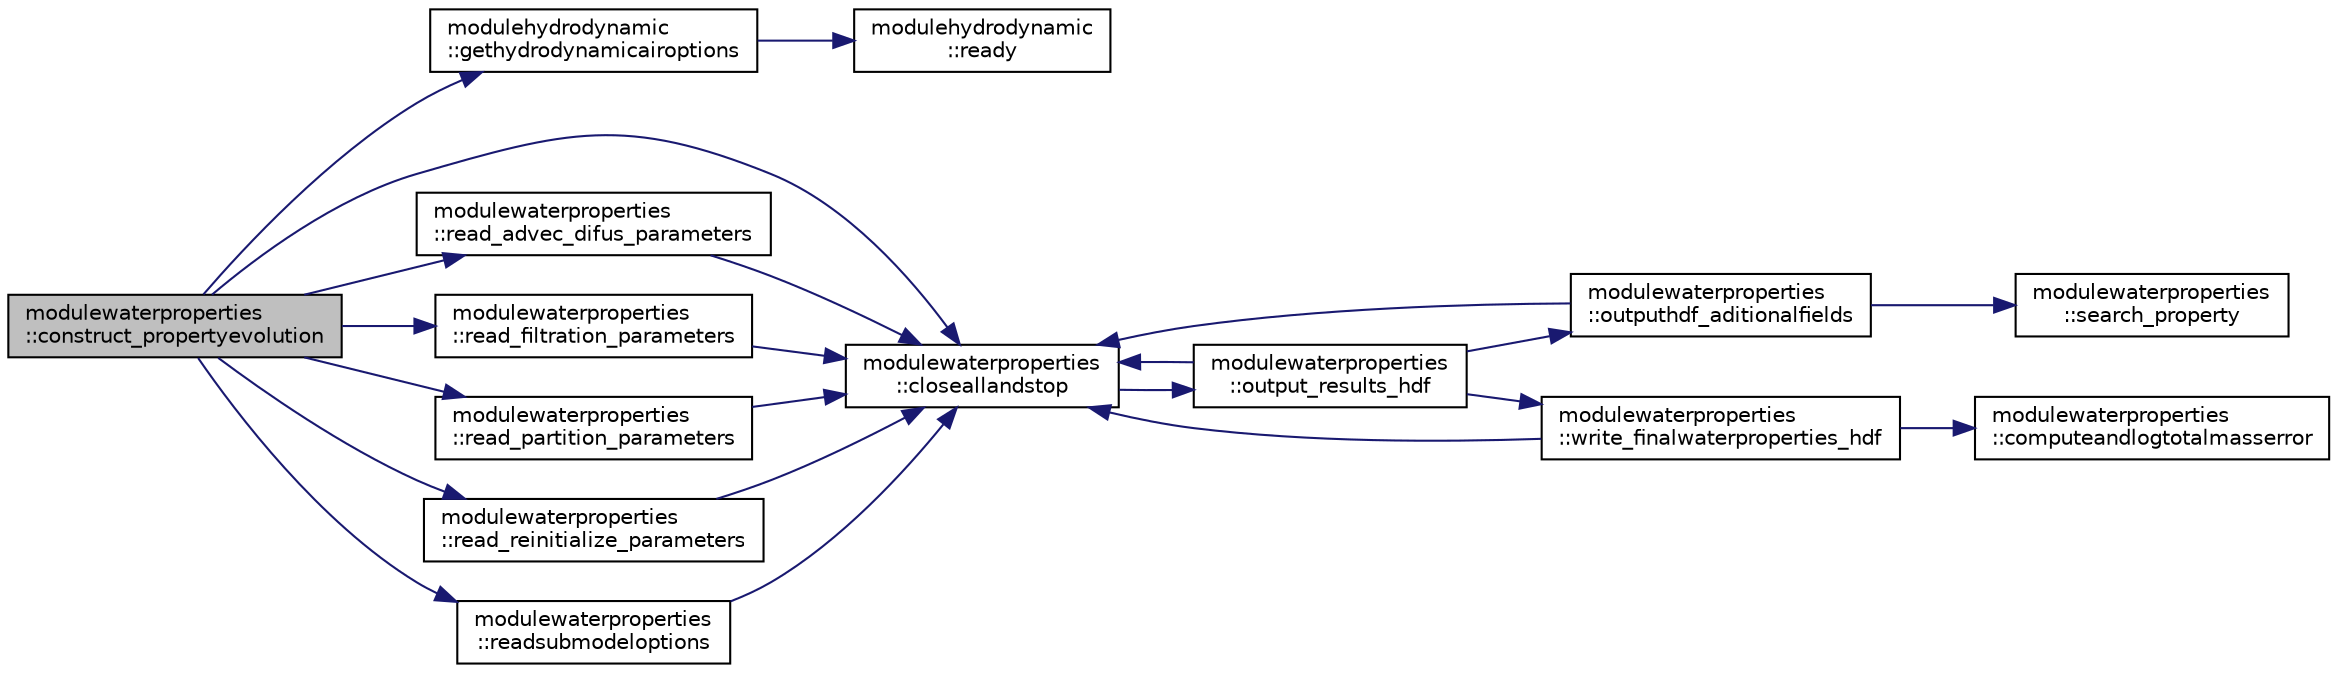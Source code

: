 digraph "modulewaterproperties::construct_propertyevolution"
{
 // LATEX_PDF_SIZE
  edge [fontname="Helvetica",fontsize="10",labelfontname="Helvetica",labelfontsize="10"];
  node [fontname="Helvetica",fontsize="10",shape=record];
  rankdir="LR";
  Node1 [label="modulewaterproperties\l::construct_propertyevolution",height=0.2,width=0.4,color="black", fillcolor="grey75", style="filled", fontcolor="black",tooltip=" "];
  Node1 -> Node2 [color="midnightblue",fontsize="10",style="solid",fontname="Helvetica"];
  Node2 [label="modulewaterproperties\l::closeallandstop",height=0.2,width=0.4,color="black", fillcolor="white", style="filled",URL="$namespacemodulewaterproperties.html#a5bb74dfe4637836633ca6817a4a72758",tooltip=" "];
  Node2 -> Node3 [color="midnightblue",fontsize="10",style="solid",fontname="Helvetica"];
  Node3 [label="modulewaterproperties\l::output_results_hdf",height=0.2,width=0.4,color="black", fillcolor="white", style="filled",URL="$namespacemodulewaterproperties.html#a78143a2ee73e78a6441a03852a7b9f9a",tooltip=" "];
  Node3 -> Node2 [color="midnightblue",fontsize="10",style="solid",fontname="Helvetica"];
  Node3 -> Node4 [color="midnightblue",fontsize="10",style="solid",fontname="Helvetica"];
  Node4 [label="modulewaterproperties\l::outputhdf_aditionalfields",height=0.2,width=0.4,color="black", fillcolor="white", style="filled",URL="$namespacemodulewaterproperties.html#a0e590dc368b505cd9ea918d724d3eee3",tooltip=" "];
  Node4 -> Node2 [color="midnightblue",fontsize="10",style="solid",fontname="Helvetica"];
  Node4 -> Node5 [color="midnightblue",fontsize="10",style="solid",fontname="Helvetica"];
  Node5 [label="modulewaterproperties\l::search_property",height=0.2,width=0.4,color="black", fillcolor="white", style="filled",URL="$namespacemodulewaterproperties.html#ae6b7d758da27fb15faee52b3ed14029d",tooltip=" "];
  Node3 -> Node6 [color="midnightblue",fontsize="10",style="solid",fontname="Helvetica"];
  Node6 [label="modulewaterproperties\l::write_finalwaterproperties_hdf",height=0.2,width=0.4,color="black", fillcolor="white", style="filled",URL="$namespacemodulewaterproperties.html#a2893cea8ca427b1290aeb65593659aa0",tooltip=" "];
  Node6 -> Node2 [color="midnightblue",fontsize="10",style="solid",fontname="Helvetica"];
  Node6 -> Node7 [color="midnightblue",fontsize="10",style="solid",fontname="Helvetica"];
  Node7 [label="modulewaterproperties\l::computeandlogtotalmasserror",height=0.2,width=0.4,color="black", fillcolor="white", style="filled",URL="$namespacemodulewaterproperties.html#af1b9165b0e72747e4478868c7e5eff00",tooltip=" "];
  Node1 -> Node8 [color="midnightblue",fontsize="10",style="solid",fontname="Helvetica"];
  Node8 [label="modulehydrodynamic\l::gethydrodynamicairoptions",height=0.2,width=0.4,color="black", fillcolor="white", style="filled",URL="$namespacemodulehydrodynamic.html#a890cdf33bc8b461d93da82f9150c774e",tooltip=" "];
  Node8 -> Node9 [color="midnightblue",fontsize="10",style="solid",fontname="Helvetica"];
  Node9 [label="modulehydrodynamic\l::ready",height=0.2,width=0.4,color="black", fillcolor="white", style="filled",URL="$namespacemodulehydrodynamic.html#a541821548a44af36e71f5eddedae890e",tooltip=" "];
  Node1 -> Node10 [color="midnightblue",fontsize="10",style="solid",fontname="Helvetica"];
  Node10 [label="modulewaterproperties\l::read_advec_difus_parameters",height=0.2,width=0.4,color="black", fillcolor="white", style="filled",URL="$namespacemodulewaterproperties.html#a178c0df0a5c46c1d129d7dfd6e6982fc",tooltip=" "];
  Node10 -> Node2 [color="midnightblue",fontsize="10",style="solid",fontname="Helvetica"];
  Node1 -> Node11 [color="midnightblue",fontsize="10",style="solid",fontname="Helvetica"];
  Node11 [label="modulewaterproperties\l::read_filtration_parameters",height=0.2,width=0.4,color="black", fillcolor="white", style="filled",URL="$namespacemodulewaterproperties.html#ace6684fcd5340a736f01034eee0565cd",tooltip=" "];
  Node11 -> Node2 [color="midnightblue",fontsize="10",style="solid",fontname="Helvetica"];
  Node1 -> Node12 [color="midnightblue",fontsize="10",style="solid",fontname="Helvetica"];
  Node12 [label="modulewaterproperties\l::read_partition_parameters",height=0.2,width=0.4,color="black", fillcolor="white", style="filled",URL="$namespacemodulewaterproperties.html#ac511e23eb2975f0a46fef2973712f060",tooltip=" "];
  Node12 -> Node2 [color="midnightblue",fontsize="10",style="solid",fontname="Helvetica"];
  Node1 -> Node13 [color="midnightblue",fontsize="10",style="solid",fontname="Helvetica"];
  Node13 [label="modulewaterproperties\l::read_reinitialize_parameters",height=0.2,width=0.4,color="black", fillcolor="white", style="filled",URL="$namespacemodulewaterproperties.html#adb847af3f3968c2d9bf627677cb37d95",tooltip=" "];
  Node13 -> Node2 [color="midnightblue",fontsize="10",style="solid",fontname="Helvetica"];
  Node1 -> Node14 [color="midnightblue",fontsize="10",style="solid",fontname="Helvetica"];
  Node14 [label="modulewaterproperties\l::readsubmodeloptions",height=0.2,width=0.4,color="black", fillcolor="white", style="filled",URL="$namespacemodulewaterproperties.html#a5a214d6f2f108bf67d3db3df4165609d",tooltip=" "];
  Node14 -> Node2 [color="midnightblue",fontsize="10",style="solid",fontname="Helvetica"];
}
